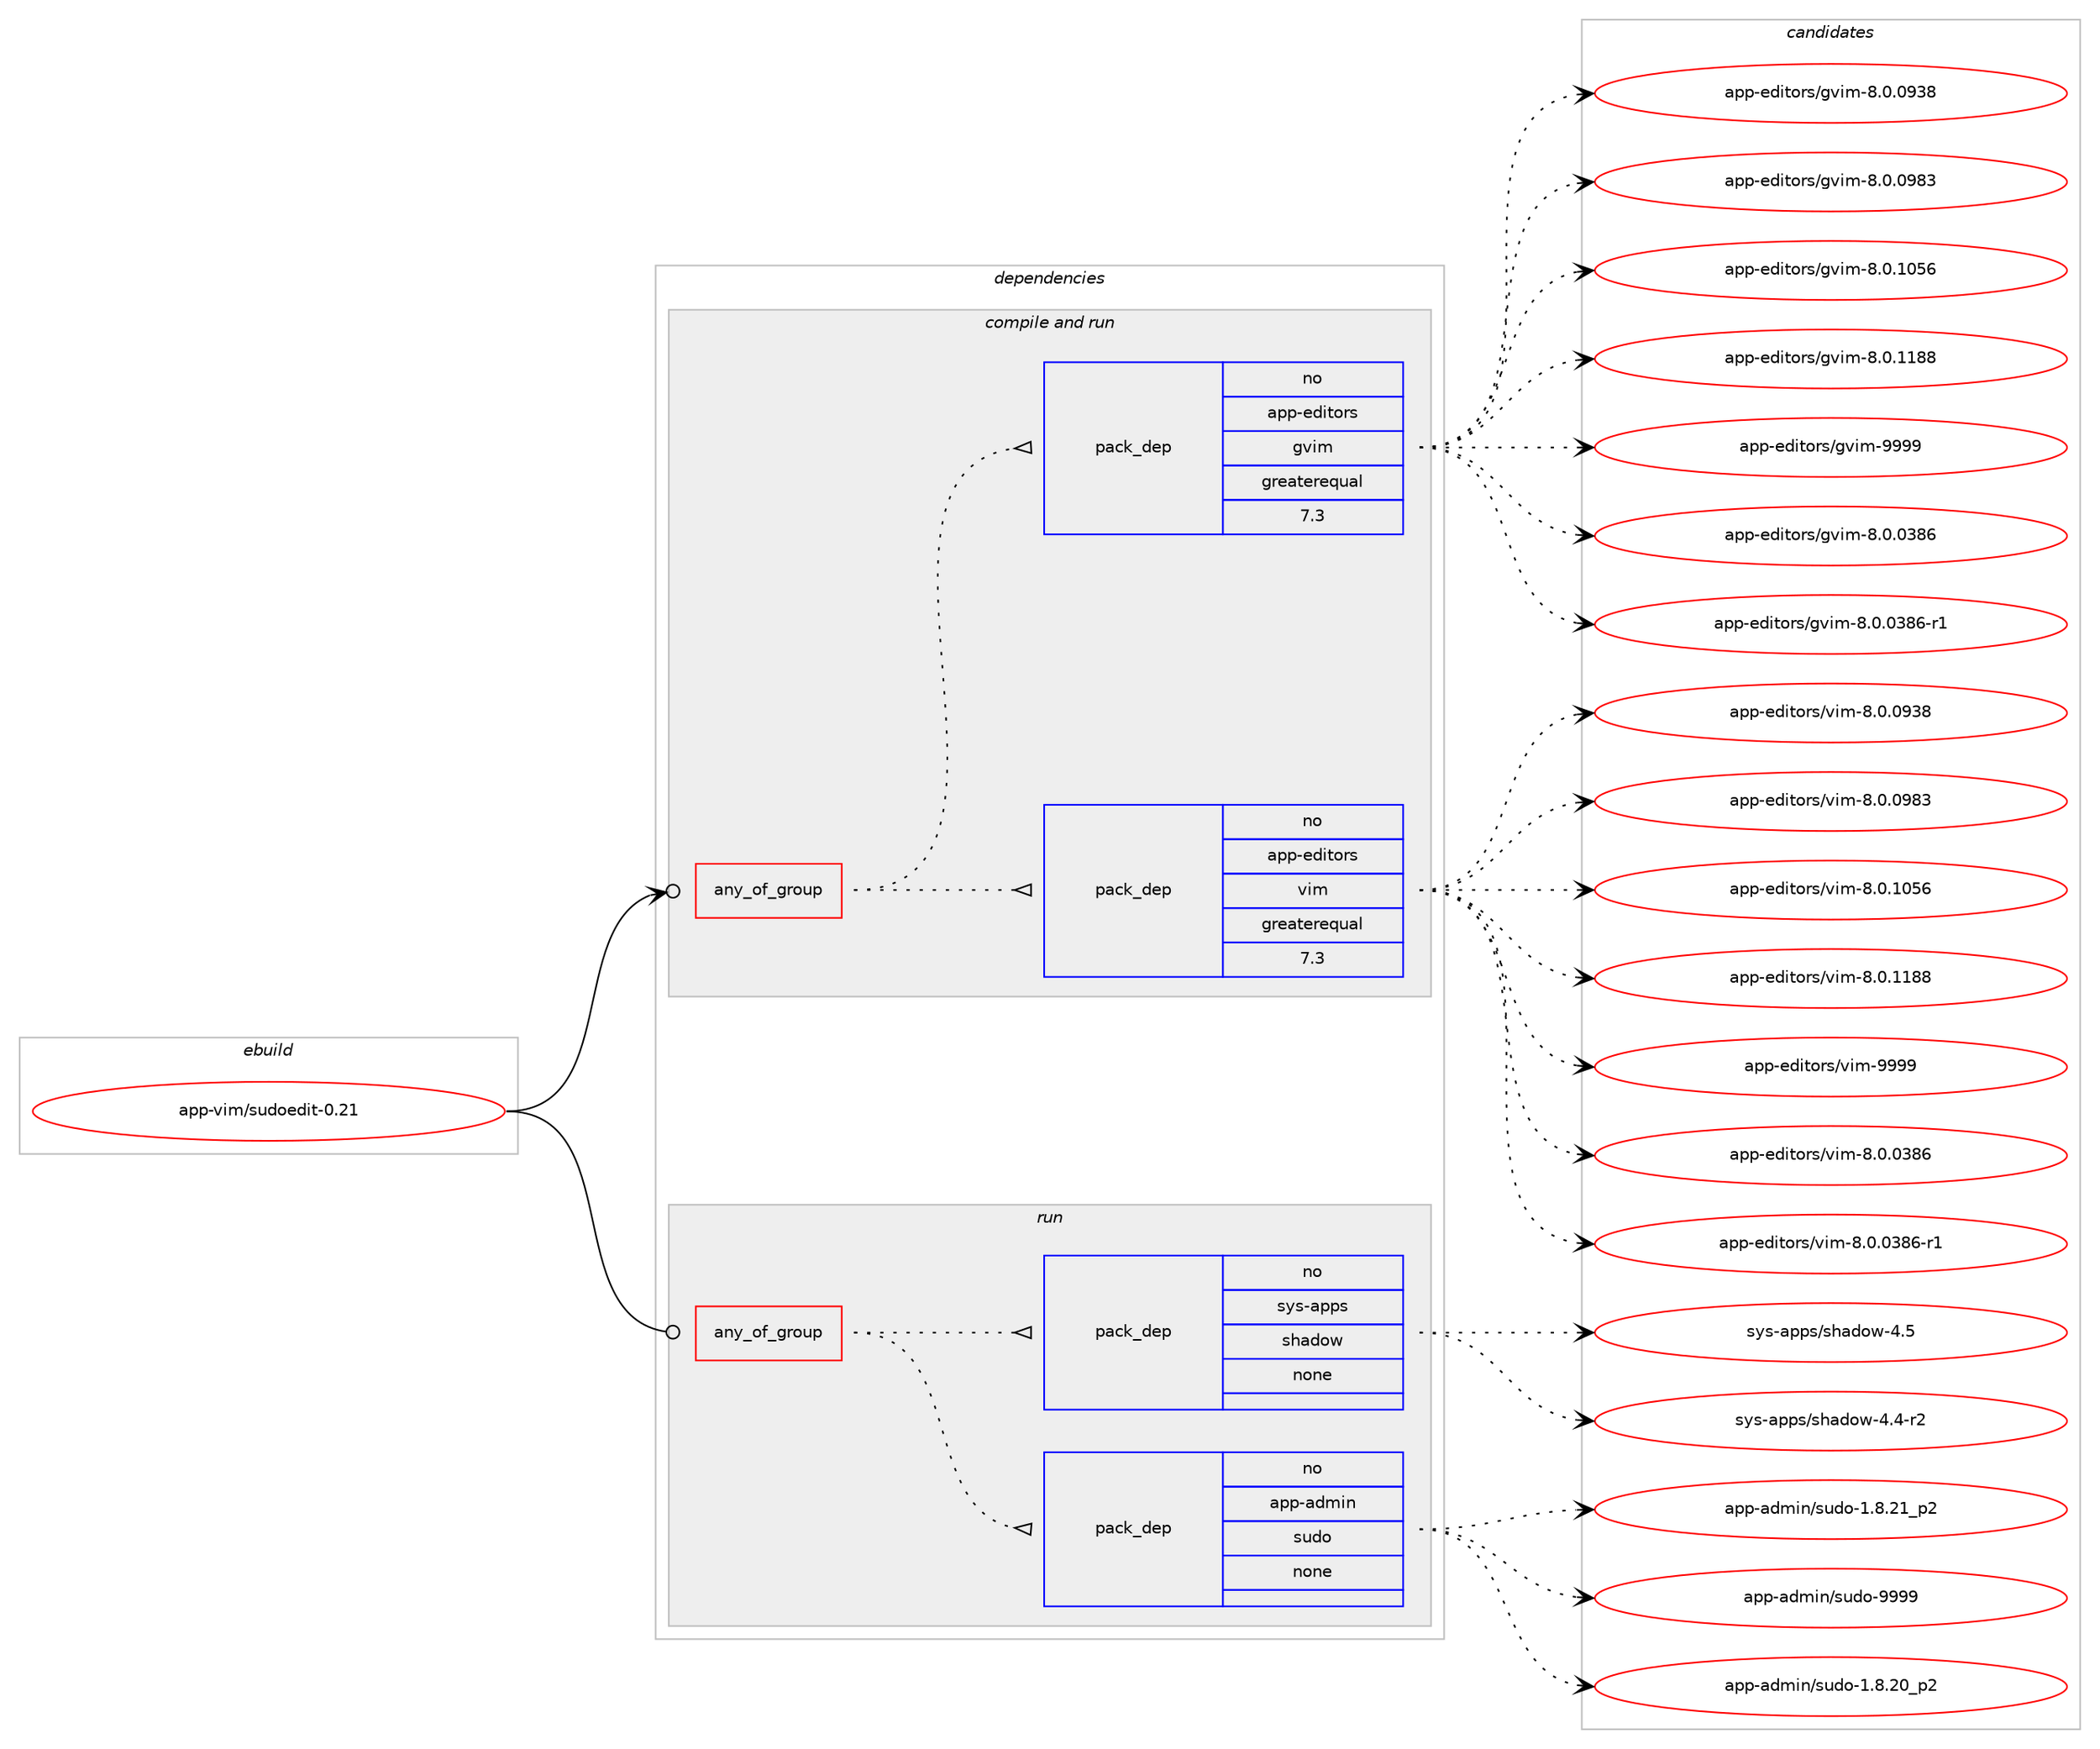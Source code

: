 digraph prolog {

# *************
# Graph options
# *************

newrank=true;
concentrate=true;
compound=true;
graph [rankdir=LR,fontname=Helvetica,fontsize=10,ranksep=1.5];#, ranksep=2.5, nodesep=0.2];
edge  [arrowhead=vee];
node  [fontname=Helvetica,fontsize=10];

# **********
# The ebuild
# **********

subgraph cluster_leftcol {
color=gray;
rank=same;
label=<<i>ebuild</i>>;
id [label="app-vim/sudoedit-0.21", color=red, width=4, href="../app-vim/sudoedit-0.21.svg"];
}

# ****************
# The dependencies
# ****************

subgraph cluster_midcol {
color=gray;
label=<<i>dependencies</i>>;
subgraph cluster_compile {
fillcolor="#eeeeee";
style=filled;
label=<<i>compile</i>>;
}
subgraph cluster_compileandrun {
fillcolor="#eeeeee";
style=filled;
label=<<i>compile and run</i>>;
subgraph any1330 {
dependency63503 [label=<<TABLE BORDER="0" CELLBORDER="1" CELLSPACING="0" CELLPADDING="4"><TR><TD CELLPADDING="10">any_of_group</TD></TR></TABLE>>, shape=none, color=red];subgraph pack46429 {
dependency63504 [label=<<TABLE BORDER="0" CELLBORDER="1" CELLSPACING="0" CELLPADDING="4" WIDTH="220"><TR><TD ROWSPAN="6" CELLPADDING="30">pack_dep</TD></TR><TR><TD WIDTH="110">no</TD></TR><TR><TD>app-editors</TD></TR><TR><TD>vim</TD></TR><TR><TD>greaterequal</TD></TR><TR><TD>7.3</TD></TR></TABLE>>, shape=none, color=blue];
}
dependency63503:e -> dependency63504:w [weight=20,style="dotted",arrowhead="oinv"];
subgraph pack46430 {
dependency63505 [label=<<TABLE BORDER="0" CELLBORDER="1" CELLSPACING="0" CELLPADDING="4" WIDTH="220"><TR><TD ROWSPAN="6" CELLPADDING="30">pack_dep</TD></TR><TR><TD WIDTH="110">no</TD></TR><TR><TD>app-editors</TD></TR><TR><TD>gvim</TD></TR><TR><TD>greaterequal</TD></TR><TR><TD>7.3</TD></TR></TABLE>>, shape=none, color=blue];
}
dependency63503:e -> dependency63505:w [weight=20,style="dotted",arrowhead="oinv"];
}
id:e -> dependency63503:w [weight=20,style="solid",arrowhead="odotvee"];
}
subgraph cluster_run {
fillcolor="#eeeeee";
style=filled;
label=<<i>run</i>>;
subgraph any1331 {
dependency63506 [label=<<TABLE BORDER="0" CELLBORDER="1" CELLSPACING="0" CELLPADDING="4"><TR><TD CELLPADDING="10">any_of_group</TD></TR></TABLE>>, shape=none, color=red];subgraph pack46431 {
dependency63507 [label=<<TABLE BORDER="0" CELLBORDER="1" CELLSPACING="0" CELLPADDING="4" WIDTH="220"><TR><TD ROWSPAN="6" CELLPADDING="30">pack_dep</TD></TR><TR><TD WIDTH="110">no</TD></TR><TR><TD>app-admin</TD></TR><TR><TD>sudo</TD></TR><TR><TD>none</TD></TR><TR><TD></TD></TR></TABLE>>, shape=none, color=blue];
}
dependency63506:e -> dependency63507:w [weight=20,style="dotted",arrowhead="oinv"];
subgraph pack46432 {
dependency63508 [label=<<TABLE BORDER="0" CELLBORDER="1" CELLSPACING="0" CELLPADDING="4" WIDTH="220"><TR><TD ROWSPAN="6" CELLPADDING="30">pack_dep</TD></TR><TR><TD WIDTH="110">no</TD></TR><TR><TD>sys-apps</TD></TR><TR><TD>shadow</TD></TR><TR><TD>none</TD></TR><TR><TD></TD></TR></TABLE>>, shape=none, color=blue];
}
dependency63506:e -> dependency63508:w [weight=20,style="dotted",arrowhead="oinv"];
}
id:e -> dependency63506:w [weight=20,style="solid",arrowhead="odot"];
}
}

# **************
# The candidates
# **************

subgraph cluster_choices {
rank=same;
color=gray;
label=<<i>candidates</i>>;

subgraph choice46429 {
color=black;
nodesep=1;
choice971121124510110010511611111411547118105109455646484648515654 [label="app-editors/vim-8.0.0386", color=red, width=4,href="../app-editors/vim-8.0.0386.svg"];
choice9711211245101100105116111114115471181051094556464846485156544511449 [label="app-editors/vim-8.0.0386-r1", color=red, width=4,href="../app-editors/vim-8.0.0386-r1.svg"];
choice971121124510110010511611111411547118105109455646484648575156 [label="app-editors/vim-8.0.0938", color=red, width=4,href="../app-editors/vim-8.0.0938.svg"];
choice971121124510110010511611111411547118105109455646484648575651 [label="app-editors/vim-8.0.0983", color=red, width=4,href="../app-editors/vim-8.0.0983.svg"];
choice971121124510110010511611111411547118105109455646484649485354 [label="app-editors/vim-8.0.1056", color=red, width=4,href="../app-editors/vim-8.0.1056.svg"];
choice971121124510110010511611111411547118105109455646484649495656 [label="app-editors/vim-8.0.1188", color=red, width=4,href="../app-editors/vim-8.0.1188.svg"];
choice9711211245101100105116111114115471181051094557575757 [label="app-editors/vim-9999", color=red, width=4,href="../app-editors/vim-9999.svg"];
dependency63504:e -> choice971121124510110010511611111411547118105109455646484648515654:w [style=dotted,weight="100"];
dependency63504:e -> choice9711211245101100105116111114115471181051094556464846485156544511449:w [style=dotted,weight="100"];
dependency63504:e -> choice971121124510110010511611111411547118105109455646484648575156:w [style=dotted,weight="100"];
dependency63504:e -> choice971121124510110010511611111411547118105109455646484648575651:w [style=dotted,weight="100"];
dependency63504:e -> choice971121124510110010511611111411547118105109455646484649485354:w [style=dotted,weight="100"];
dependency63504:e -> choice971121124510110010511611111411547118105109455646484649495656:w [style=dotted,weight="100"];
dependency63504:e -> choice9711211245101100105116111114115471181051094557575757:w [style=dotted,weight="100"];
}
subgraph choice46430 {
color=black;
nodesep=1;
choice971121124510110010511611111411547103118105109455646484648515654 [label="app-editors/gvim-8.0.0386", color=red, width=4,href="../app-editors/gvim-8.0.0386.svg"];
choice9711211245101100105116111114115471031181051094556464846485156544511449 [label="app-editors/gvim-8.0.0386-r1", color=red, width=4,href="../app-editors/gvim-8.0.0386-r1.svg"];
choice971121124510110010511611111411547103118105109455646484648575156 [label="app-editors/gvim-8.0.0938", color=red, width=4,href="../app-editors/gvim-8.0.0938.svg"];
choice971121124510110010511611111411547103118105109455646484648575651 [label="app-editors/gvim-8.0.0983", color=red, width=4,href="../app-editors/gvim-8.0.0983.svg"];
choice971121124510110010511611111411547103118105109455646484649485354 [label="app-editors/gvim-8.0.1056", color=red, width=4,href="../app-editors/gvim-8.0.1056.svg"];
choice971121124510110010511611111411547103118105109455646484649495656 [label="app-editors/gvim-8.0.1188", color=red, width=4,href="../app-editors/gvim-8.0.1188.svg"];
choice9711211245101100105116111114115471031181051094557575757 [label="app-editors/gvim-9999", color=red, width=4,href="../app-editors/gvim-9999.svg"];
dependency63505:e -> choice971121124510110010511611111411547103118105109455646484648515654:w [style=dotted,weight="100"];
dependency63505:e -> choice9711211245101100105116111114115471031181051094556464846485156544511449:w [style=dotted,weight="100"];
dependency63505:e -> choice971121124510110010511611111411547103118105109455646484648575156:w [style=dotted,weight="100"];
dependency63505:e -> choice971121124510110010511611111411547103118105109455646484648575651:w [style=dotted,weight="100"];
dependency63505:e -> choice971121124510110010511611111411547103118105109455646484649485354:w [style=dotted,weight="100"];
dependency63505:e -> choice971121124510110010511611111411547103118105109455646484649495656:w [style=dotted,weight="100"];
dependency63505:e -> choice9711211245101100105116111114115471031181051094557575757:w [style=dotted,weight="100"];
}
subgraph choice46431 {
color=black;
nodesep=1;
choice97112112459710010910511047115117100111454946564650489511250 [label="app-admin/sudo-1.8.20_p2", color=red, width=4,href="../app-admin/sudo-1.8.20_p2.svg"];
choice97112112459710010910511047115117100111454946564650499511250 [label="app-admin/sudo-1.8.21_p2", color=red, width=4,href="../app-admin/sudo-1.8.21_p2.svg"];
choice971121124597100109105110471151171001114557575757 [label="app-admin/sudo-9999", color=red, width=4,href="../app-admin/sudo-9999.svg"];
dependency63507:e -> choice97112112459710010910511047115117100111454946564650489511250:w [style=dotted,weight="100"];
dependency63507:e -> choice97112112459710010910511047115117100111454946564650499511250:w [style=dotted,weight="100"];
dependency63507:e -> choice971121124597100109105110471151171001114557575757:w [style=dotted,weight="100"];
}
subgraph choice46432 {
color=black;
nodesep=1;
choice11512111545971121121154711510497100111119455246524511450 [label="sys-apps/shadow-4.4-r2", color=red, width=4,href="../sys-apps/shadow-4.4-r2.svg"];
choice1151211154597112112115471151049710011111945524653 [label="sys-apps/shadow-4.5", color=red, width=4,href="../sys-apps/shadow-4.5.svg"];
dependency63508:e -> choice11512111545971121121154711510497100111119455246524511450:w [style=dotted,weight="100"];
dependency63508:e -> choice1151211154597112112115471151049710011111945524653:w [style=dotted,weight="100"];
}
}

}
